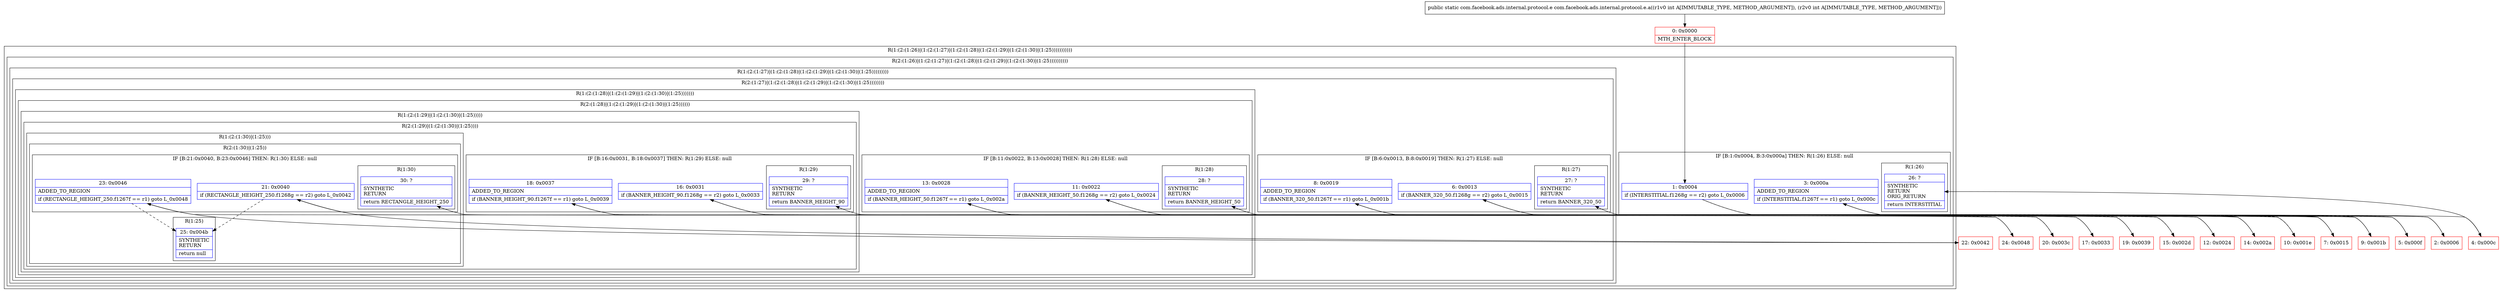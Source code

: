 digraph "CFG forcom.facebook.ads.internal.protocol.e.a(II)Lcom\/facebook\/ads\/internal\/protocol\/e;" {
subgraph cluster_Region_791312689 {
label = "R(1:(2:(1:26)|(1:(2:(1:27)|(1:(2:(1:28)|(1:(2:(1:29)|(1:(2:(1:30)|(1:25)))))))))))";
node [shape=record,color=blue];
subgraph cluster_Region_467908385 {
label = "R(2:(1:26)|(1:(2:(1:27)|(1:(2:(1:28)|(1:(2:(1:29)|(1:(2:(1:30)|(1:25))))))))))";
node [shape=record,color=blue];
subgraph cluster_IfRegion_1927507441 {
label = "IF [B:1:0x0004, B:3:0x000a] THEN: R(1:26) ELSE: null";
node [shape=record,color=blue];
Node_1 [shape=record,label="{1\:\ 0x0004|if (INTERSTITIAL.f1268g == r2) goto L_0x0006\l}"];
Node_3 [shape=record,label="{3\:\ 0x000a|ADDED_TO_REGION\l|if (INTERSTITIAL.f1267f == r1) goto L_0x000c\l}"];
subgraph cluster_Region_220133477 {
label = "R(1:26)";
node [shape=record,color=blue];
Node_26 [shape=record,label="{26\:\ ?|SYNTHETIC\lRETURN\lORIG_RETURN\l|return INTERSTITIAL\l}"];
}
}
subgraph cluster_Region_1904339718 {
label = "R(1:(2:(1:27)|(1:(2:(1:28)|(1:(2:(1:29)|(1:(2:(1:30)|(1:25)))))))))";
node [shape=record,color=blue];
subgraph cluster_Region_2002583720 {
label = "R(2:(1:27)|(1:(2:(1:28)|(1:(2:(1:29)|(1:(2:(1:30)|(1:25))))))))";
node [shape=record,color=blue];
subgraph cluster_IfRegion_507017047 {
label = "IF [B:6:0x0013, B:8:0x0019] THEN: R(1:27) ELSE: null";
node [shape=record,color=blue];
Node_6 [shape=record,label="{6\:\ 0x0013|if (BANNER_320_50.f1268g == r2) goto L_0x0015\l}"];
Node_8 [shape=record,label="{8\:\ 0x0019|ADDED_TO_REGION\l|if (BANNER_320_50.f1267f == r1) goto L_0x001b\l}"];
subgraph cluster_Region_1679784229 {
label = "R(1:27)";
node [shape=record,color=blue];
Node_27 [shape=record,label="{27\:\ ?|SYNTHETIC\lRETURN\l|return BANNER_320_50\l}"];
}
}
subgraph cluster_Region_448292731 {
label = "R(1:(2:(1:28)|(1:(2:(1:29)|(1:(2:(1:30)|(1:25)))))))";
node [shape=record,color=blue];
subgraph cluster_Region_100625604 {
label = "R(2:(1:28)|(1:(2:(1:29)|(1:(2:(1:30)|(1:25))))))";
node [shape=record,color=blue];
subgraph cluster_IfRegion_1486893539 {
label = "IF [B:11:0x0022, B:13:0x0028] THEN: R(1:28) ELSE: null";
node [shape=record,color=blue];
Node_11 [shape=record,label="{11\:\ 0x0022|if (BANNER_HEIGHT_50.f1268g == r2) goto L_0x0024\l}"];
Node_13 [shape=record,label="{13\:\ 0x0028|ADDED_TO_REGION\l|if (BANNER_HEIGHT_50.f1267f == r1) goto L_0x002a\l}"];
subgraph cluster_Region_1198112131 {
label = "R(1:28)";
node [shape=record,color=blue];
Node_28 [shape=record,label="{28\:\ ?|SYNTHETIC\lRETURN\l|return BANNER_HEIGHT_50\l}"];
}
}
subgraph cluster_Region_515082666 {
label = "R(1:(2:(1:29)|(1:(2:(1:30)|(1:25)))))";
node [shape=record,color=blue];
subgraph cluster_Region_1616142324 {
label = "R(2:(1:29)|(1:(2:(1:30)|(1:25))))";
node [shape=record,color=blue];
subgraph cluster_IfRegion_958551348 {
label = "IF [B:16:0x0031, B:18:0x0037] THEN: R(1:29) ELSE: null";
node [shape=record,color=blue];
Node_16 [shape=record,label="{16\:\ 0x0031|if (BANNER_HEIGHT_90.f1268g == r2) goto L_0x0033\l}"];
Node_18 [shape=record,label="{18\:\ 0x0037|ADDED_TO_REGION\l|if (BANNER_HEIGHT_90.f1267f == r1) goto L_0x0039\l}"];
subgraph cluster_Region_867004982 {
label = "R(1:29)";
node [shape=record,color=blue];
Node_29 [shape=record,label="{29\:\ ?|SYNTHETIC\lRETURN\l|return BANNER_HEIGHT_90\l}"];
}
}
subgraph cluster_Region_835801904 {
label = "R(1:(2:(1:30)|(1:25)))";
node [shape=record,color=blue];
subgraph cluster_Region_1941442817 {
label = "R(2:(1:30)|(1:25))";
node [shape=record,color=blue];
subgraph cluster_IfRegion_1477992887 {
label = "IF [B:21:0x0040, B:23:0x0046] THEN: R(1:30) ELSE: null";
node [shape=record,color=blue];
Node_21 [shape=record,label="{21\:\ 0x0040|if (RECTANGLE_HEIGHT_250.f1268g == r2) goto L_0x0042\l}"];
Node_23 [shape=record,label="{23\:\ 0x0046|ADDED_TO_REGION\l|if (RECTANGLE_HEIGHT_250.f1267f == r1) goto L_0x0048\l}"];
subgraph cluster_Region_8164416 {
label = "R(1:30)";
node [shape=record,color=blue];
Node_30 [shape=record,label="{30\:\ ?|SYNTHETIC\lRETURN\l|return RECTANGLE_HEIGHT_250\l}"];
}
}
subgraph cluster_Region_990842796 {
label = "R(1:25)";
node [shape=record,color=blue];
Node_25 [shape=record,label="{25\:\ 0x004b|SYNTHETIC\lRETURN\l|return null\l}"];
}
}
}
}
}
}
}
}
}
}
}
Node_0 [shape=record,color=red,label="{0\:\ 0x0000|MTH_ENTER_BLOCK\l}"];
Node_2 [shape=record,color=red,label="{2\:\ 0x0006}"];
Node_4 [shape=record,color=red,label="{4\:\ 0x000c}"];
Node_5 [shape=record,color=red,label="{5\:\ 0x000f}"];
Node_7 [shape=record,color=red,label="{7\:\ 0x0015}"];
Node_9 [shape=record,color=red,label="{9\:\ 0x001b}"];
Node_10 [shape=record,color=red,label="{10\:\ 0x001e}"];
Node_12 [shape=record,color=red,label="{12\:\ 0x0024}"];
Node_14 [shape=record,color=red,label="{14\:\ 0x002a}"];
Node_15 [shape=record,color=red,label="{15\:\ 0x002d}"];
Node_17 [shape=record,color=red,label="{17\:\ 0x0033}"];
Node_19 [shape=record,color=red,label="{19\:\ 0x0039}"];
Node_20 [shape=record,color=red,label="{20\:\ 0x003c}"];
Node_22 [shape=record,color=red,label="{22\:\ 0x0042}"];
Node_24 [shape=record,color=red,label="{24\:\ 0x0048}"];
MethodNode[shape=record,label="{public static com.facebook.ads.internal.protocol.e com.facebook.ads.internal.protocol.e.a((r1v0 int A[IMMUTABLE_TYPE, METHOD_ARGUMENT]), (r2v0 int A[IMMUTABLE_TYPE, METHOD_ARGUMENT])) }"];
MethodNode -> Node_0;
Node_1 -> Node_2;
Node_1 -> Node_5[style=dashed];
Node_3 -> Node_4;
Node_3 -> Node_5[style=dashed];
Node_6 -> Node_7;
Node_6 -> Node_10[style=dashed];
Node_8 -> Node_9;
Node_8 -> Node_10[style=dashed];
Node_11 -> Node_12;
Node_11 -> Node_15[style=dashed];
Node_13 -> Node_14;
Node_13 -> Node_15[style=dashed];
Node_16 -> Node_17;
Node_16 -> Node_20[style=dashed];
Node_18 -> Node_19;
Node_18 -> Node_20[style=dashed];
Node_21 -> Node_22;
Node_21 -> Node_25[style=dashed];
Node_23 -> Node_24;
Node_23 -> Node_25[style=dashed];
Node_0 -> Node_1;
Node_2 -> Node_3;
Node_4 -> Node_26;
Node_5 -> Node_6;
Node_7 -> Node_8;
Node_9 -> Node_27;
Node_10 -> Node_11;
Node_12 -> Node_13;
Node_14 -> Node_28;
Node_15 -> Node_16;
Node_17 -> Node_18;
Node_19 -> Node_29;
Node_20 -> Node_21;
Node_22 -> Node_23;
Node_24 -> Node_30;
}

